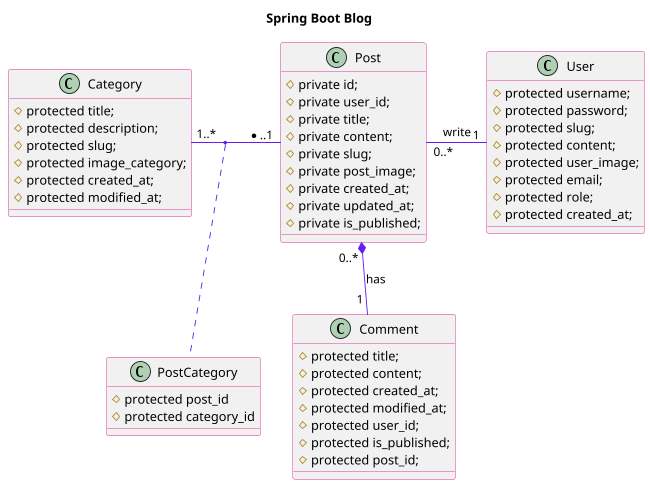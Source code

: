 @startuml Classes diagram

scale 650 width

skinparam class {

    ArrowColor #631FF2
    BorderColor #DB2790
}

TITLE "Spring Boot Blog"


class  User {

    # protected username;
    # protected password;
    # protected slug;
    # protected content;
    # protected user_image;
    # protected email;
    # protected role;
    # protected created_at;
}

class Post{

    # private id;
    # private user_id;
    # private title;
    # private content;
    # private slug;
    # private post_image;
    # private created_at;
    # private updated_at;
    # private is_published;
}

class Category{

    # protected title;
    # protected description;
    # protected slug;
    # protected image_category;
    # protected created_at;
    # protected modified_at;
}

class Comment {

   # protected title;
   # protected content;
   # protected created_at;
   # protected modified_at;
   # protected user_id;
   # protected is_published;
   # protected post_id;
}

class PostCategory {

    # protected post_id
    # protected category_id
}

/'
relations between entities
'/

Category "1..*" - "*..1" Post
(Category, Post) . PostCategory
Post " 0..* " *-- " 1 " Comment: has
Post "0..*" -right- "1" User: write



footer ""
@enduml
